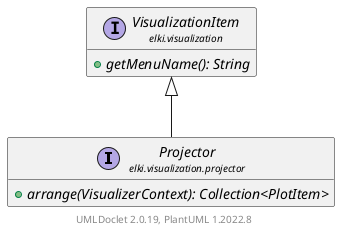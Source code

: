 @startuml
    remove .*\.(Instance|Par|Parameterizer|Factory)$
    set namespaceSeparator none
    hide empty fields
    hide empty methods

    interface "<size:14>Projector\n<size:10>elki.visualization.projector" as elki.visualization.projector.Projector [[Projector.html]] {
        {abstract} +arrange(VisualizerContext): Collection<PlotItem>
    }

    interface "<size:14>VisualizationItem\n<size:10>elki.visualization" as elki.visualization.VisualizationItem [[../VisualizationItem.html]] {
        {abstract} +getMenuName(): String
    }

    elki.visualization.VisualizationItem <|-- elki.visualization.projector.Projector

    center footer UMLDoclet 2.0.19, PlantUML 1.2022.8
@enduml
